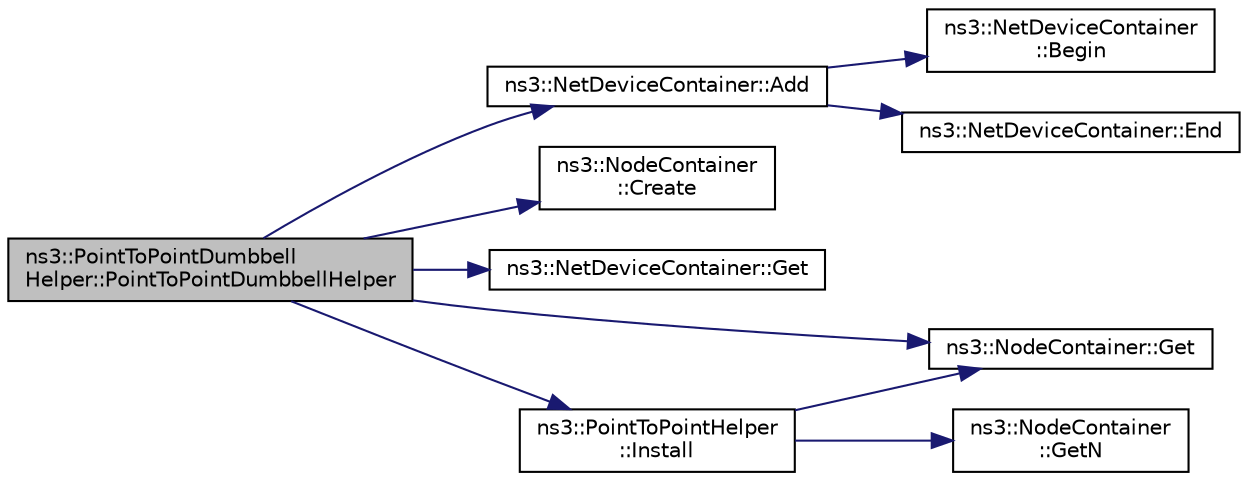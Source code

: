digraph "ns3::PointToPointDumbbellHelper::PointToPointDumbbellHelper"
{
 // LATEX_PDF_SIZE
  edge [fontname="Helvetica",fontsize="10",labelfontname="Helvetica",labelfontsize="10"];
  node [fontname="Helvetica",fontsize="10",shape=record];
  rankdir="LR";
  Node1 [label="ns3::PointToPointDumbbell\lHelper::PointToPointDumbbellHelper",height=0.2,width=0.4,color="black", fillcolor="grey75", style="filled", fontcolor="black",tooltip="Create a PointToPointDumbbellHelper in order to easily create dumbbell topologies using p2p links."];
  Node1 -> Node2 [color="midnightblue",fontsize="10",style="solid",fontname="Helvetica"];
  Node2 [label="ns3::NetDeviceContainer::Add",height=0.2,width=0.4,color="black", fillcolor="white", style="filled",URL="$classns3_1_1_net_device_container.html#a7ca8bc1d7ec00fd4fcc63869987fbda5",tooltip="Append the contents of another NetDeviceContainer to the end of this container."];
  Node2 -> Node3 [color="midnightblue",fontsize="10",style="solid",fontname="Helvetica"];
  Node3 [label="ns3::NetDeviceContainer\l::Begin",height=0.2,width=0.4,color="black", fillcolor="white", style="filled",URL="$classns3_1_1_net_device_container.html#a4ddc336af319061f5b61c515f0453242",tooltip="Get an iterator which refers to the first NetDevice in the container."];
  Node2 -> Node4 [color="midnightblue",fontsize="10",style="solid",fontname="Helvetica"];
  Node4 [label="ns3::NetDeviceContainer::End",height=0.2,width=0.4,color="black", fillcolor="white", style="filled",URL="$classns3_1_1_net_device_container.html#a436d9df206570861f96c3f278eaccb92",tooltip="Get an iterator which indicates past-the-last NetDevice in the container."];
  Node1 -> Node5 [color="midnightblue",fontsize="10",style="solid",fontname="Helvetica"];
  Node5 [label="ns3::NodeContainer\l::Create",height=0.2,width=0.4,color="black", fillcolor="white", style="filled",URL="$classns3_1_1_node_container.html#a787f059e2813e8b951cc6914d11dfe69",tooltip="Create n nodes and append pointers to them to the end of this NodeContainer."];
  Node1 -> Node6 [color="midnightblue",fontsize="10",style="solid",fontname="Helvetica"];
  Node6 [label="ns3::NetDeviceContainer::Get",height=0.2,width=0.4,color="black", fillcolor="white", style="filled",URL="$classns3_1_1_net_device_container.html#ae114b3a9fc193fee40c07e4a4207aef4",tooltip="Get the Ptr<NetDevice> stored in this container at a given index."];
  Node1 -> Node7 [color="midnightblue",fontsize="10",style="solid",fontname="Helvetica"];
  Node7 [label="ns3::NodeContainer::Get",height=0.2,width=0.4,color="black", fillcolor="white", style="filled",URL="$classns3_1_1_node_container.html#aff885e5a6b02ca4a27f5725de647d96e",tooltip="Get the Ptr<Node> stored in this container at a given index."];
  Node1 -> Node8 [color="midnightblue",fontsize="10",style="solid",fontname="Helvetica"];
  Node8 [label="ns3::PointToPointHelper\l::Install",height=0.2,width=0.4,color="black", fillcolor="white", style="filled",URL="$classns3_1_1_point_to_point_helper.html#ab9162fea3e88722666fed1106df1f9ec",tooltip=" "];
  Node8 -> Node7 [color="midnightblue",fontsize="10",style="solid",fontname="Helvetica"];
  Node8 -> Node9 [color="midnightblue",fontsize="10",style="solid",fontname="Helvetica"];
  Node9 [label="ns3::NodeContainer\l::GetN",height=0.2,width=0.4,color="black", fillcolor="white", style="filled",URL="$classns3_1_1_node_container.html#a35aed8b8abb7b7988b086f66d15cdda9",tooltip="Get the number of Ptr<Node> stored in this container."];
}
